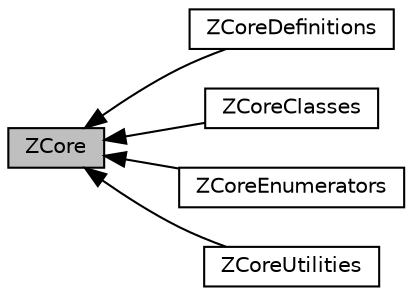 digraph "ZCore"
{
  edge [fontname="Helvetica",fontsize="10",labelfontname="Helvetica",labelfontsize="10"];
  node [fontname="Helvetica",fontsize="10",shape=record];
  rankdir=LR;
  Node2 [label="ZCoreDefinitions",height=0.2,width=0.4,color="black", fillcolor="white", style="filled",URL="$group__z_core_definitions.html",tooltip="Collection of all the definitions in the library. "];
  Node0 [label="ZCore",height=0.2,width=0.4,color="black", fillcolor="grey75", style="filled", fontcolor="black"];
  Node1 [label="ZCoreClasses",height=0.2,width=0.4,color="black", fillcolor="white", style="filled",URL="$group__z_core_classes.html",tooltip="The core classes of the library. "];
  Node3 [label="ZCoreEnumerators",height=0.2,width=0.4,color="black", fillcolor="white", style="filled",URL="$group__z_core_enumerators.html",tooltip="Collection of all the enumerators in the library. "];
  Node4 [label="ZCoreUtilities",height=0.2,width=0.4,color="black", fillcolor="white", style="filled",URL="$group__z_core_utilities.html",tooltip="Collection of general utility methods. "];
  Node0->Node1 [shape=plaintext, dir="back", style="solid"];
  Node0->Node2 [shape=plaintext, dir="back", style="solid"];
  Node0->Node3 [shape=plaintext, dir="back", style="solid"];
  Node0->Node4 [shape=plaintext, dir="back", style="solid"];
}
